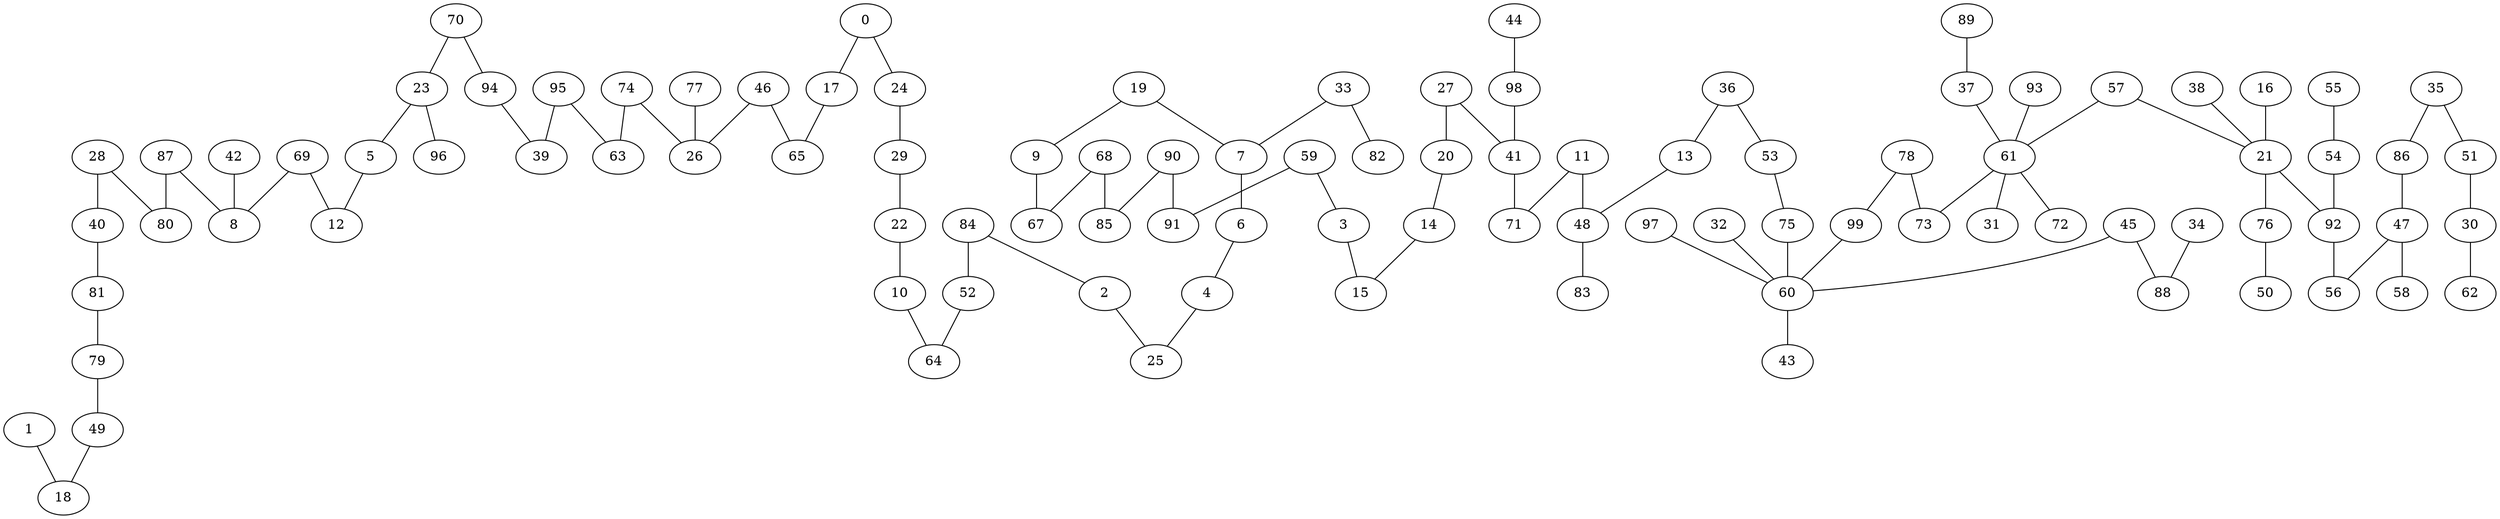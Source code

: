 strict graph G {
1;
18;
49;
79;
81;
40;
28;
80;
87;
8;
69;
12;
5;
23;
70;
94;
39;
95;
63;
74;
26;
46;
65;
17;
0;
24;
29;
22;
10;
64;
52;
84;
2;
25;
4;
6;
7;
19;
9;
67;
68;
85;
90;
91;
59;
3;
15;
14;
20;
27;
41;
71;
11;
48;
13;
36;
53;
75;
60;
99;
78;
73;
61;
72;
31;
57;
21;
38;
92;
56;
47;
86;
35;
51;
30;
62;
58;
54;
55;
76;
50;
16;
37;
89;
93;
97;
43;
45;
88;
34;
32;
83;
98;
44;
33;
82;
77;
96;
42;
29 -- 22;
87 -- 80;
38 -- 21;
21 -- 92;
27 -- 20;
46 -- 26;
55 -- 54;
40 -- 81;
68 -- 67;
34 -- 88;
35 -- 51;
94 -- 39;
53 -- 75;
48 -- 83;
14 -- 15;
51 -- 30;
37 -- 61;
98 -- 41;
36 -- 13;
28 -- 80;
95 -- 63;
92 -- 56;
54 -- 92;
0 -- 24;
5 -- 12;
2 -- 25;
9 -- 67;
11 -- 48;
57 -- 21;
3 -- 15;
11 -- 71;
76 -- 50;
57 -- 61;
33 -- 82;
47 -- 56;
20 -- 14;
69 -- 12;
7 -- 6;
59 -- 3;
97 -- 60;
60 -- 43;
45 -- 60;
93 -- 61;
32 -- 60;
68 -- 85;
21 -- 76;
30 -- 62;
33 -- 7;
6 -- 4;
19 -- 9;
41 -- 71;
44 -- 98;
95 -- 39;
61 -- 73;
77 -- 26;
79 -- 49;
0 -- 17;
61 -- 72;
49 -- 18;
4 -- 25;
17 -- 65;
84 -- 52;
78 -- 73;
27 -- 41;
78 -- 99;
70 -- 23;
19 -- 7;
81 -- 79;
69 -- 8;
13 -- 48;
36 -- 53;
90 -- 85;
22 -- 10;
59 -- 91;
23 -- 5;
10 -- 64;
84 -- 2;
35 -- 86;
86 -- 47;
74 -- 26;
75 -- 60;
47 -- 58;
89 -- 37;
45 -- 88;
1 -- 18;
24 -- 29;
61 -- 31;
23 -- 96;
74 -- 63;
16 -- 21;
70 -- 94;
87 -- 8;
52 -- 64;
46 -- 65;
28 -- 40;
99 -- 60;
42 -- 8;
90 -- 91;
}
